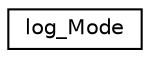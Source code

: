 digraph "Graphical Class Hierarchy"
{
 // INTERACTIVE_SVG=YES
  edge [fontname="Helvetica",fontsize="10",labelfontname="Helvetica",labelfontsize="10"];
  node [fontname="Helvetica",fontsize="10",shape=record];
  rankdir="LR";
  Node1 [label="log_Mode",height=0.2,width=0.4,color="black", fillcolor="white", style="filled",URL="$structlog__Mode.html"];
}

